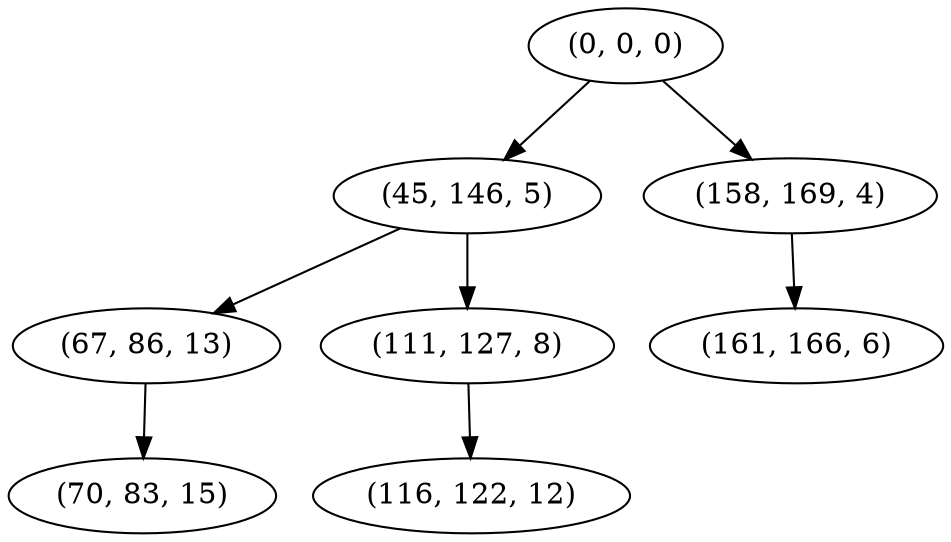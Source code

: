 digraph tree {
    "(0, 0, 0)";
    "(45, 146, 5)";
    "(67, 86, 13)";
    "(70, 83, 15)";
    "(111, 127, 8)";
    "(116, 122, 12)";
    "(158, 169, 4)";
    "(161, 166, 6)";
    "(0, 0, 0)" -> "(45, 146, 5)";
    "(0, 0, 0)" -> "(158, 169, 4)";
    "(45, 146, 5)" -> "(67, 86, 13)";
    "(45, 146, 5)" -> "(111, 127, 8)";
    "(67, 86, 13)" -> "(70, 83, 15)";
    "(111, 127, 8)" -> "(116, 122, 12)";
    "(158, 169, 4)" -> "(161, 166, 6)";
}
